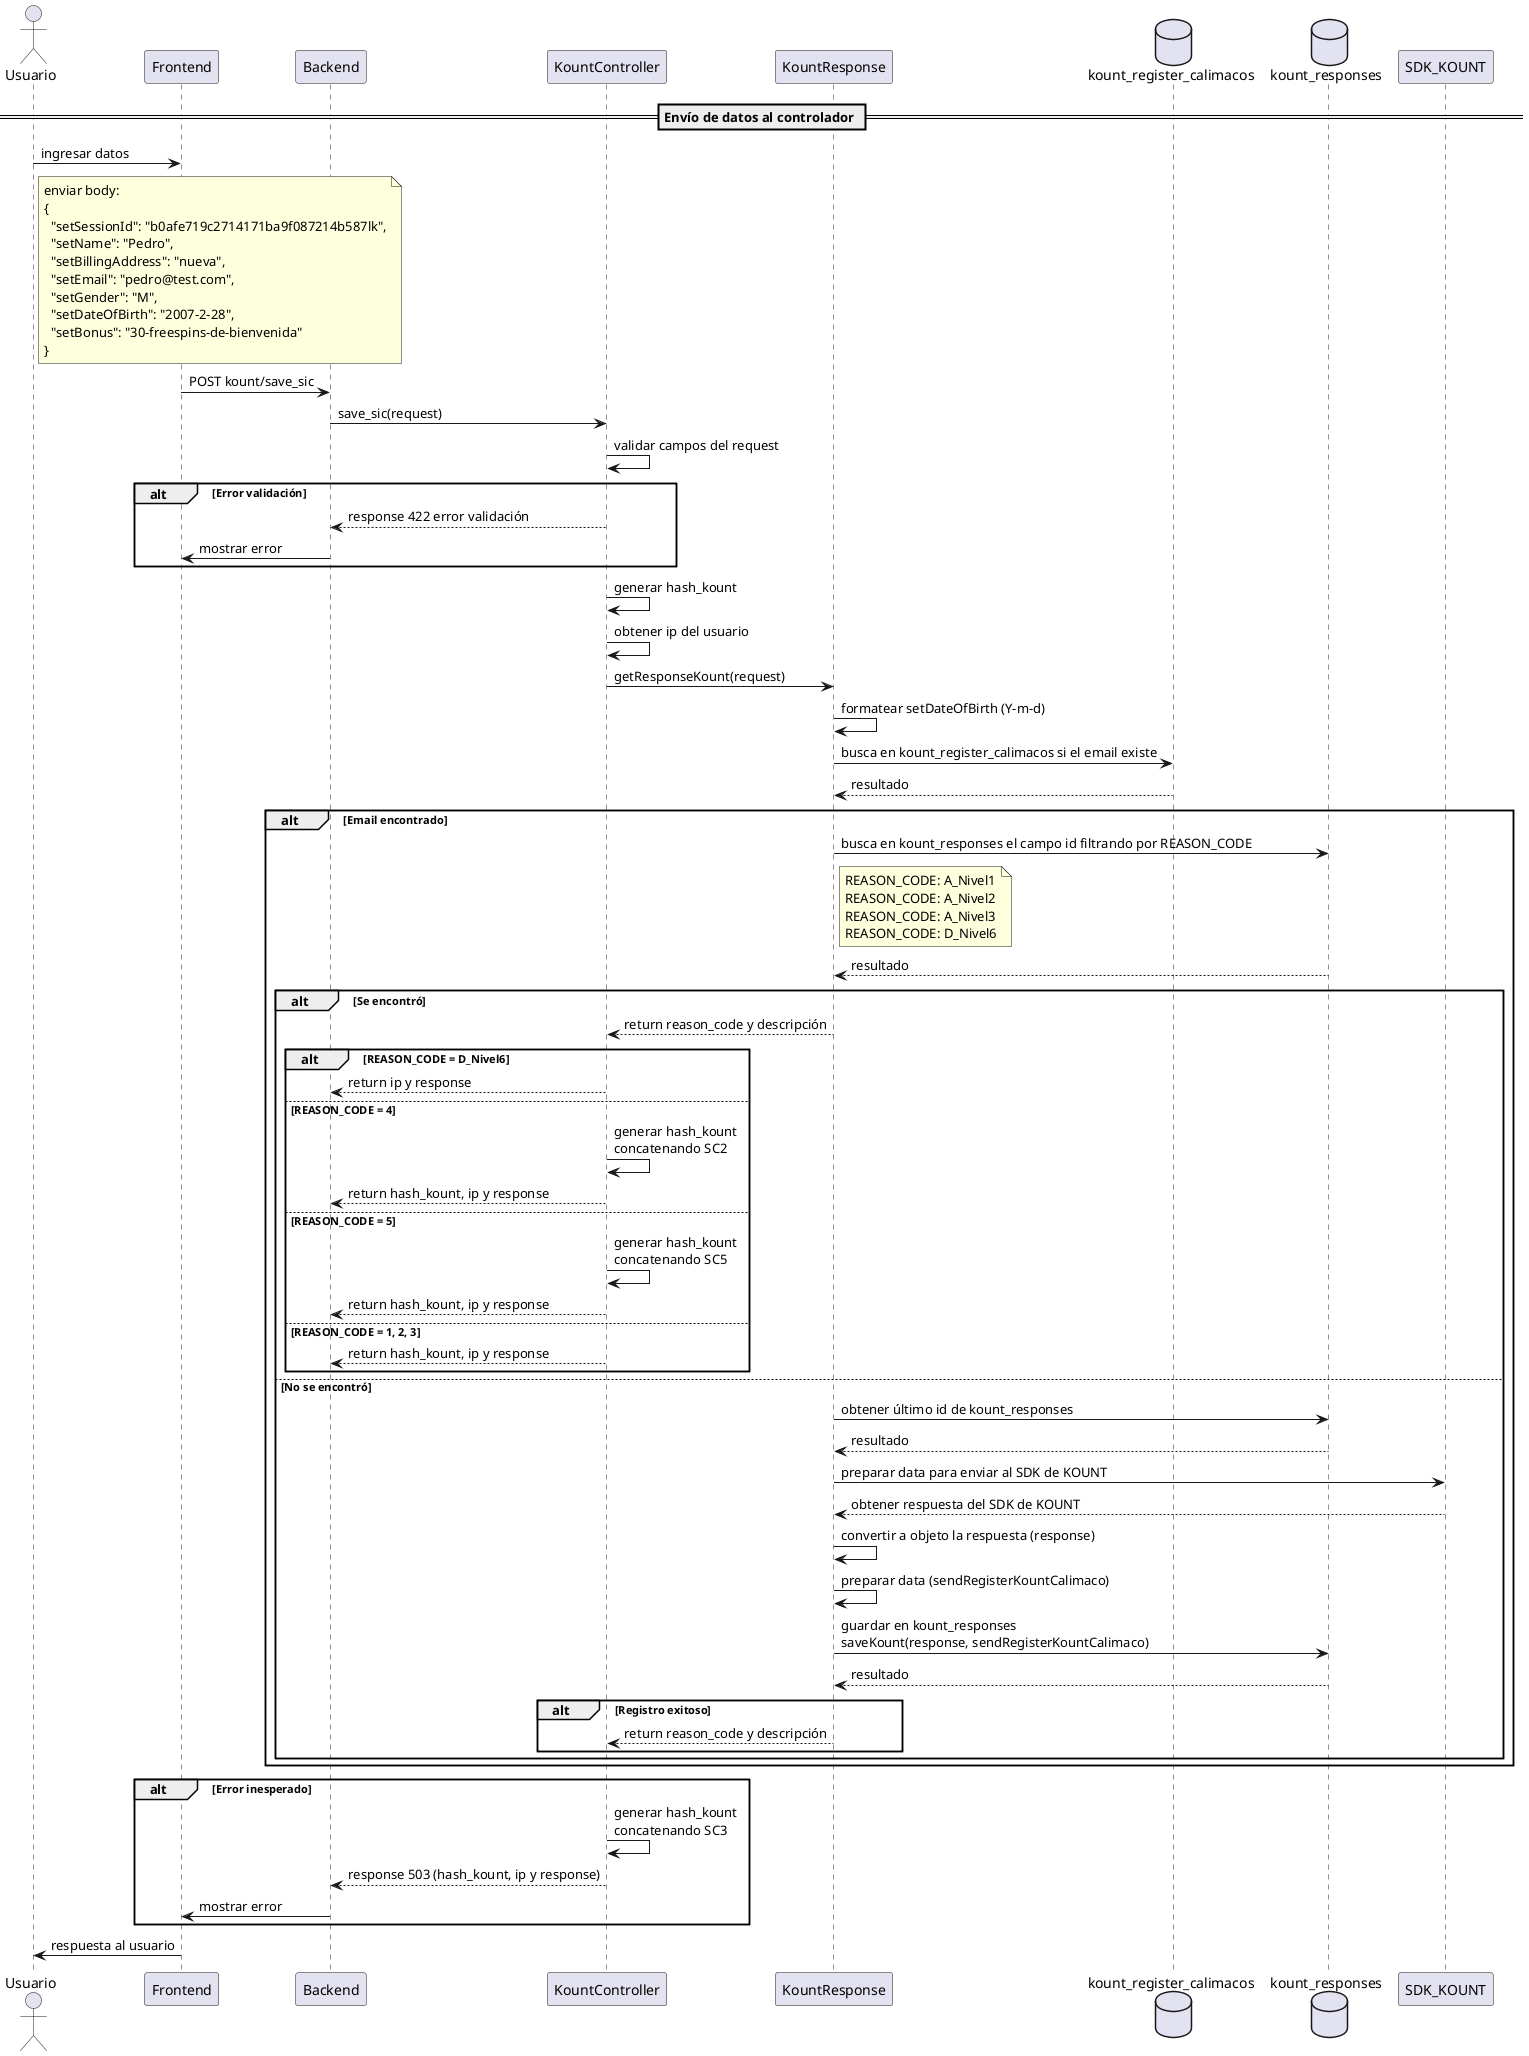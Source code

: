 @startuml save_sic
actor Usuario
participant Frontend
participant Backend
participant KountController
participant KountResponse
database DB as "kount_register_calimacos"
database DB2 as "kount_responses"
participant SDK_KOUNT

== Envío de datos al controlador ==
Usuario -> Frontend : ingresar datos
note right of Usuario
  enviar body:
  {
    "setSessionId": "b0afe719c2714171ba9f087214b587lk",
    "setName": "Pedro",
    "setBillingAddress": "nueva",
    "setEmail": "pedro@test.com",
    "setGender": "M",
    "setDateOfBirth": "2007-2-28",
    "setBonus": "30-freespins-de-bienvenida"
  }
end note
Frontend -> Backend : POST kount/save_sic
Backend -> KountController : save_sic(request)
KountController -> KountController : validar campos del request

alt Error validación
    KountController --> Backend : response 422 error validación
    Backend -> Frontend : mostrar error
end

KountController -> KountController : generar hash_kount
KountController -> KountController : obtener ip del usuario
KountController -> KountResponse : getResponseKount(request)
KountResponse -> KountResponse : formatear setDateOfBirth (Y-m-d)

KountResponse -> DB : busca en kount_register_calimacos si el email existe
DB --> KountResponse : resultado
alt Email encontrado
    KountResponse -> DB2 : busca en kount_responses el campo id filtrando por REASON_CODE
    note right of KountResponse
        REASON_CODE: A_Nivel1
        REASON_CODE: A_Nivel2
        REASON_CODE: A_Nivel3
        REASON_CODE: D_Nivel6
    end note
    DB2 --> KountResponse : resultado
    
    alt Se encontró
        KountResponse --> KountController : return reason_code y descripción

        alt REASON_CODE = D_Nivel6
            KountController --> Backend : return ip y response
        else REASON_CODE = 4
            KountController -> KountController : generar hash_kount\nconcatenando SC2
            KountController --> Backend : return hash_kount, ip y response
        else REASON_CODE = 5
            KountController -> KountController : generar hash_kount\nconcatenando SC5
            KountController --> Backend : return hash_kount, ip y response
        else REASON_CODE = 1, 2, 3
            KountController --> Backend : return hash_kount, ip y response
        end 
        
    else No se encontró
        KountResponse -> DB2 : obtener último id de kount_responses
        DB2 --> KountResponse : resultado
        KountResponse -> SDK_KOUNT : preparar data para enviar al SDK de KOUNT
        SDK_KOUNT --> KountResponse : obtener respuesta del SDK de KOUNT
        KountResponse -> KountResponse : convertir a objeto la respuesta (response)
        KountResponse -> KountResponse : preparar data (sendRegisterKountCalimaco)
        KountResponse -> DB2 : guardar en kount_responses\nsaveKount(response, sendRegisterKountCalimaco) 
        DB2 --> KountResponse : resultado
        
        alt Registro exitoso
            KountResponse --> KountController : return reason_code y descripción 
        end
    end 
end

alt Error inesperado
    KountController -> KountController : generar hash_kount\nconcatenando SC3
    KountController --> Backend : response 503 (hash_kount, ip y response)
    Backend -> Frontend : mostrar error
end

Frontend -> Usuario : respuesta al usuario
@enduml
